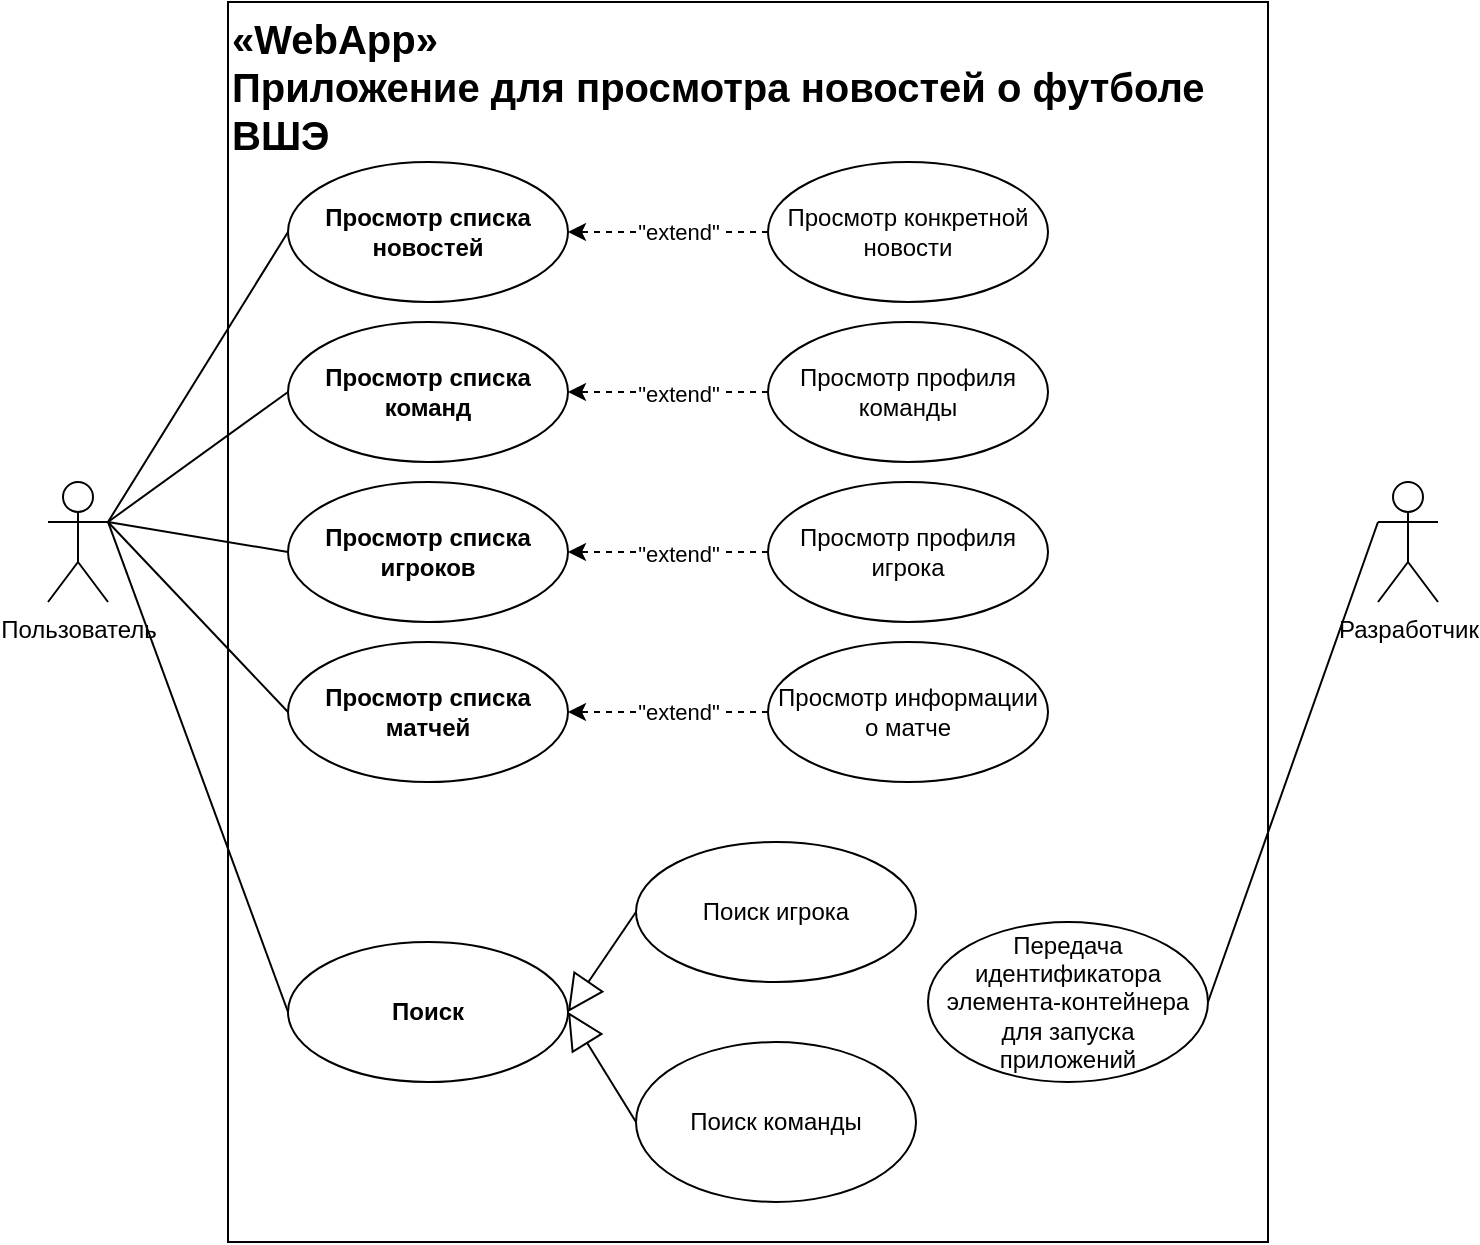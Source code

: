 <mxfile version="22.1.5" type="device">
  <diagram id="M_AETcQdwQwAWOD9jbfJ" name="Страница — 1">
    <mxGraphModel dx="875" dy="479" grid="1" gridSize="10" guides="1" tooltips="1" connect="1" arrows="1" fold="1" page="1" pageScale="1" pageWidth="827" pageHeight="1169" math="0" shadow="0">
      <root>
        <mxCell id="0" />
        <mxCell id="1" parent="0" />
        <mxCell id="FCP7pwKW39gZ4OMSLewV-25" value="&lt;div style=&quot;font-size: 20px;&quot;&gt;&lt;font style=&quot;font-size: 20px;&quot;&gt;«WebApp»&lt;/font&gt;&lt;/div&gt;&lt;div style=&quot;font-size: 20px;&quot;&gt;&lt;font style=&quot;font-size: 20px;&quot;&gt;Приложение для просмотра новостей о футболе ВШЭ&lt;font style=&quot;font-size: 20px;&quot;&gt;&lt;br&gt;&lt;/font&gt;&lt;/font&gt;&lt;/div&gt;" style="html=1;whiteSpace=wrap;align=left;verticalAlign=top;fontStyle=1" vertex="1" parent="1">
          <mxGeometry x="156" y="40" width="520" height="620" as="geometry" />
        </mxCell>
        <mxCell id="FCP7pwKW39gZ4OMSLewV-26" value="Пользователь" style="shape=umlActor;verticalLabelPosition=bottom;verticalAlign=top;html=1;outlineConnect=0;" vertex="1" parent="1">
          <mxGeometry x="66" y="280" width="30" height="60" as="geometry" />
        </mxCell>
        <mxCell id="FCP7pwKW39gZ4OMSLewV-27" value="Разработчик" style="shape=umlActor;verticalLabelPosition=bottom;verticalAlign=top;html=1;outlineConnect=0;" vertex="1" parent="1">
          <mxGeometry x="731" y="280" width="30" height="60" as="geometry" />
        </mxCell>
        <mxCell id="FCP7pwKW39gZ4OMSLewV-28" value="" style="endArrow=none;html=1;rounded=0;entryX=0;entryY=0.5;entryDx=0;entryDy=0;exitX=1;exitY=0.333;exitDx=0;exitDy=0;exitPerimeter=0;" edge="1" parent="1" source="FCP7pwKW39gZ4OMSLewV-26" target="FCP7pwKW39gZ4OMSLewV-32">
          <mxGeometry width="50" height="50" relative="1" as="geometry">
            <mxPoint x="-14" y="230" as="sourcePoint" />
            <mxPoint x="116" y="100" as="targetPoint" />
          </mxGeometry>
        </mxCell>
        <mxCell id="FCP7pwKW39gZ4OMSLewV-29" value="" style="endArrow=none;html=1;rounded=0;entryX=0;entryY=0.5;entryDx=0;entryDy=0;exitX=1;exitY=0.333;exitDx=0;exitDy=0;exitPerimeter=0;" edge="1" parent="1" source="FCP7pwKW39gZ4OMSLewV-26" target="FCP7pwKW39gZ4OMSLewV-33">
          <mxGeometry width="50" height="50" relative="1" as="geometry">
            <mxPoint x="46" y="280" as="sourcePoint" />
            <mxPoint x="176" y="220" as="targetPoint" />
          </mxGeometry>
        </mxCell>
        <mxCell id="FCP7pwKW39gZ4OMSLewV-31" value="" style="endArrow=none;html=1;rounded=0;entryX=0;entryY=0.5;entryDx=0;entryDy=0;exitX=1;exitY=0.333;exitDx=0;exitDy=0;exitPerimeter=0;" edge="1" parent="1" source="FCP7pwKW39gZ4OMSLewV-26" target="FCP7pwKW39gZ4OMSLewV-35">
          <mxGeometry width="50" height="50" relative="1" as="geometry">
            <mxPoint x="46" y="280" as="sourcePoint" />
            <mxPoint x="176" y="380" as="targetPoint" />
          </mxGeometry>
        </mxCell>
        <mxCell id="FCP7pwKW39gZ4OMSLewV-32" value="&lt;b&gt;Просмотр списка новостей&lt;br&gt;&lt;/b&gt;" style="ellipse;whiteSpace=wrap;html=1;" vertex="1" parent="1">
          <mxGeometry x="186" y="120" width="140" height="70" as="geometry" />
        </mxCell>
        <mxCell id="FCP7pwKW39gZ4OMSLewV-33" value="&lt;div&gt;&lt;b&gt;Просмотр списка игроков&lt;/b&gt;&lt;/div&gt;" style="ellipse;whiteSpace=wrap;html=1;" vertex="1" parent="1">
          <mxGeometry x="186" y="280" width="140" height="70" as="geometry" />
        </mxCell>
        <mxCell id="FCP7pwKW39gZ4OMSLewV-35" value="&lt;div&gt;Поиск&lt;/div&gt;" style="ellipse;whiteSpace=wrap;html=1;fontStyle=1" vertex="1" parent="1">
          <mxGeometry x="186" y="510" width="140" height="70" as="geometry" />
        </mxCell>
        <mxCell id="FCP7pwKW39gZ4OMSLewV-36" value="&lt;div&gt;Передача&lt;/div&gt;&lt;div&gt;идентификатора&lt;/div&gt;&lt;div&gt;элемента-&lt;span style=&quot;background-color: initial;&quot;&gt;контейнера&lt;/span&gt;&lt;/div&gt;&lt;div&gt;&lt;span style=&quot;background-color: initial;&quot;&gt;для запуска&lt;/span&gt;&lt;/div&gt;&lt;div&gt;&lt;span style=&quot;background-color: initial;&quot;&gt;приложений&lt;/span&gt;&lt;/div&gt;" style="ellipse;whiteSpace=wrap;html=1;" vertex="1" parent="1">
          <mxGeometry x="506" y="500" width="140" height="80" as="geometry" />
        </mxCell>
        <mxCell id="FCP7pwKW39gZ4OMSLewV-37" value="" style="endArrow=none;html=1;rounded=0;entryX=0;entryY=0.333;entryDx=0;entryDy=0;exitX=1;exitY=0.5;exitDx=0;exitDy=0;entryPerimeter=0;" edge="1" parent="1" source="FCP7pwKW39gZ4OMSLewV-36" target="FCP7pwKW39gZ4OMSLewV-27">
          <mxGeometry width="50" height="50" relative="1" as="geometry">
            <mxPoint x="711" y="225" as="sourcePoint" />
            <mxPoint x="851" y="170" as="targetPoint" />
          </mxGeometry>
        </mxCell>
        <mxCell id="FCP7pwKW39gZ4OMSLewV-42" value="&lt;b&gt;Просмотр списка команд&lt;br&gt;&lt;/b&gt;" style="ellipse;whiteSpace=wrap;html=1;" vertex="1" parent="1">
          <mxGeometry x="186" y="200" width="140" height="70" as="geometry" />
        </mxCell>
        <mxCell id="FCP7pwKW39gZ4OMSLewV-43" value="" style="endArrow=none;html=1;rounded=0;entryX=0;entryY=0.5;entryDx=0;entryDy=0;exitX=1;exitY=0.333;exitDx=0;exitDy=0;exitPerimeter=0;" edge="1" parent="1" source="FCP7pwKW39gZ4OMSLewV-26" target="FCP7pwKW39gZ4OMSLewV-42">
          <mxGeometry width="50" height="50" relative="1" as="geometry">
            <mxPoint x="46" y="370" as="sourcePoint" />
            <mxPoint x="136" y="165" as="targetPoint" />
          </mxGeometry>
        </mxCell>
        <mxCell id="FCP7pwKW39gZ4OMSLewV-44" value="&lt;div&gt;Поиск игрока&lt;/div&gt;" style="ellipse;whiteSpace=wrap;html=1;fontStyle=0" vertex="1" parent="1">
          <mxGeometry x="360" y="460" width="140" height="70" as="geometry" />
        </mxCell>
        <mxCell id="FCP7pwKW39gZ4OMSLewV-45" value="&lt;div&gt;Поиск команды&lt;/div&gt;" style="ellipse;whiteSpace=wrap;html=1;fontStyle=0" vertex="1" parent="1">
          <mxGeometry x="360" y="560" width="140" height="80" as="geometry" />
        </mxCell>
        <mxCell id="FCP7pwKW39gZ4OMSLewV-48" value="" style="endArrow=block;endSize=16;endFill=0;html=1;rounded=0;exitX=0;exitY=0.5;exitDx=0;exitDy=0;entryX=1;entryY=0.5;entryDx=0;entryDy=0;" edge="1" parent="1" source="FCP7pwKW39gZ4OMSLewV-45" target="FCP7pwKW39gZ4OMSLewV-35">
          <mxGeometry width="160" relative="1" as="geometry">
            <mxPoint x="376" y="570" as="sourcePoint" />
            <mxPoint x="536" y="570" as="targetPoint" />
          </mxGeometry>
        </mxCell>
        <mxCell id="FCP7pwKW39gZ4OMSLewV-49" value="" style="endArrow=block;endSize=16;endFill=0;html=1;rounded=0;exitX=0;exitY=0.5;exitDx=0;exitDy=0;entryX=1;entryY=0.5;entryDx=0;entryDy=0;" edge="1" parent="1" source="FCP7pwKW39gZ4OMSLewV-44" target="FCP7pwKW39gZ4OMSLewV-35">
          <mxGeometry width="160" relative="1" as="geometry">
            <mxPoint x="356" y="470" as="sourcePoint" />
            <mxPoint x="326" y="431" as="targetPoint" />
          </mxGeometry>
        </mxCell>
        <mxCell id="FCP7pwKW39gZ4OMSLewV-51" value="" style="edgeStyle=orthogonalEdgeStyle;rounded=0;orthogonalLoop=1;jettySize=auto;html=1;dashed=1;strokeWidth=1;" edge="1" parent="1" source="FCP7pwKW39gZ4OMSLewV-50" target="FCP7pwKW39gZ4OMSLewV-32">
          <mxGeometry relative="1" as="geometry" />
        </mxCell>
        <mxCell id="FCP7pwKW39gZ4OMSLewV-52" value="&quot;extend&quot;" style="edgeLabel;html=1;align=center;verticalAlign=middle;resizable=0;points=[];" vertex="1" connectable="0" parent="FCP7pwKW39gZ4OMSLewV-51">
          <mxGeometry x="0.352" y="1" relative="1" as="geometry">
            <mxPoint x="22" y="-1" as="offset" />
          </mxGeometry>
        </mxCell>
        <mxCell id="FCP7pwKW39gZ4OMSLewV-50" value="&lt;span style=&quot;font-weight: normal;&quot;&gt;Просмотр конкретной новости&lt;/span&gt;" style="ellipse;whiteSpace=wrap;html=1;fontStyle=1" vertex="1" parent="1">
          <mxGeometry x="426" y="120" width="140" height="70" as="geometry" />
        </mxCell>
        <mxCell id="FCP7pwKW39gZ4OMSLewV-53" value="" style="edgeStyle=orthogonalEdgeStyle;rounded=0;orthogonalLoop=1;jettySize=auto;html=1;dashed=1;strokeWidth=1;" edge="1" parent="1" source="FCP7pwKW39gZ4OMSLewV-55">
          <mxGeometry relative="1" as="geometry">
            <mxPoint x="326" y="235" as="targetPoint" />
          </mxGeometry>
        </mxCell>
        <mxCell id="FCP7pwKW39gZ4OMSLewV-54" value="&quot;extend&quot;" style="edgeLabel;html=1;align=center;verticalAlign=middle;resizable=0;points=[];" vertex="1" connectable="0" parent="FCP7pwKW39gZ4OMSLewV-53">
          <mxGeometry x="0.352" y="1" relative="1" as="geometry">
            <mxPoint x="22" y="-1" as="offset" />
          </mxGeometry>
        </mxCell>
        <mxCell id="FCP7pwKW39gZ4OMSLewV-55" value="&lt;span style=&quot;font-weight: normal;&quot;&gt;Просмотр профиля команды&lt;/span&gt;" style="ellipse;whiteSpace=wrap;html=1;fontStyle=1" vertex="1" parent="1">
          <mxGeometry x="426" y="200" width="140" height="70" as="geometry" />
        </mxCell>
        <mxCell id="FCP7pwKW39gZ4OMSLewV-57" value="" style="edgeStyle=orthogonalEdgeStyle;rounded=0;orthogonalLoop=1;jettySize=auto;html=1;dashed=1;strokeWidth=1;" edge="1" parent="1" source="FCP7pwKW39gZ4OMSLewV-59">
          <mxGeometry relative="1" as="geometry">
            <mxPoint x="326" y="315" as="targetPoint" />
          </mxGeometry>
        </mxCell>
        <mxCell id="FCP7pwKW39gZ4OMSLewV-58" value="&quot;extend&quot;" style="edgeLabel;html=1;align=center;verticalAlign=middle;resizable=0;points=[];" vertex="1" connectable="0" parent="FCP7pwKW39gZ4OMSLewV-57">
          <mxGeometry x="0.352" y="1" relative="1" as="geometry">
            <mxPoint x="22" y="-1" as="offset" />
          </mxGeometry>
        </mxCell>
        <mxCell id="FCP7pwKW39gZ4OMSLewV-59" value="&lt;span style=&quot;font-weight: normal;&quot;&gt;Просмотр профиля игрока&lt;/span&gt;" style="ellipse;whiteSpace=wrap;html=1;fontStyle=1" vertex="1" parent="1">
          <mxGeometry x="426" y="280" width="140" height="70" as="geometry" />
        </mxCell>
        <mxCell id="FCP7pwKW39gZ4OMSLewV-62" value="&lt;div&gt;&lt;b&gt;Просмотр списка матчей&lt;/b&gt;&lt;/div&gt;" style="ellipse;whiteSpace=wrap;html=1;" vertex="1" parent="1">
          <mxGeometry x="186" y="360" width="140" height="70" as="geometry" />
        </mxCell>
        <mxCell id="FCP7pwKW39gZ4OMSLewV-63" value="" style="edgeStyle=orthogonalEdgeStyle;rounded=0;orthogonalLoop=1;jettySize=auto;html=1;dashed=1;strokeWidth=1;entryX=1;entryY=0.5;entryDx=0;entryDy=0;" edge="1" parent="1" source="FCP7pwKW39gZ4OMSLewV-65" target="FCP7pwKW39gZ4OMSLewV-62">
          <mxGeometry relative="1" as="geometry">
            <mxPoint x="330" y="405" as="targetPoint" />
            <Array as="points" />
          </mxGeometry>
        </mxCell>
        <mxCell id="FCP7pwKW39gZ4OMSLewV-64" value="&quot;extend&quot;" style="edgeLabel;html=1;align=center;verticalAlign=middle;resizable=0;points=[];" vertex="1" connectable="0" parent="FCP7pwKW39gZ4OMSLewV-63">
          <mxGeometry x="0.352" y="1" relative="1" as="geometry">
            <mxPoint x="22" y="-1" as="offset" />
          </mxGeometry>
        </mxCell>
        <mxCell id="FCP7pwKW39gZ4OMSLewV-65" value="&lt;span style=&quot;font-weight: normal;&quot;&gt;Просмотр информации о матче&lt;/span&gt;" style="ellipse;whiteSpace=wrap;html=1;fontStyle=1" vertex="1" parent="1">
          <mxGeometry x="426" y="360" width="140" height="70" as="geometry" />
        </mxCell>
        <mxCell id="FCP7pwKW39gZ4OMSLewV-66" value="" style="endArrow=none;html=1;rounded=0;entryX=0;entryY=0.5;entryDx=0;entryDy=0;exitX=1;exitY=0.333;exitDx=0;exitDy=0;exitPerimeter=0;" edge="1" parent="1" source="FCP7pwKW39gZ4OMSLewV-26" target="FCP7pwKW39gZ4OMSLewV-62">
          <mxGeometry width="50" height="50" relative="1" as="geometry">
            <mxPoint x="106" y="310" as="sourcePoint" />
            <mxPoint x="196" y="325" as="targetPoint" />
          </mxGeometry>
        </mxCell>
      </root>
    </mxGraphModel>
  </diagram>
</mxfile>
